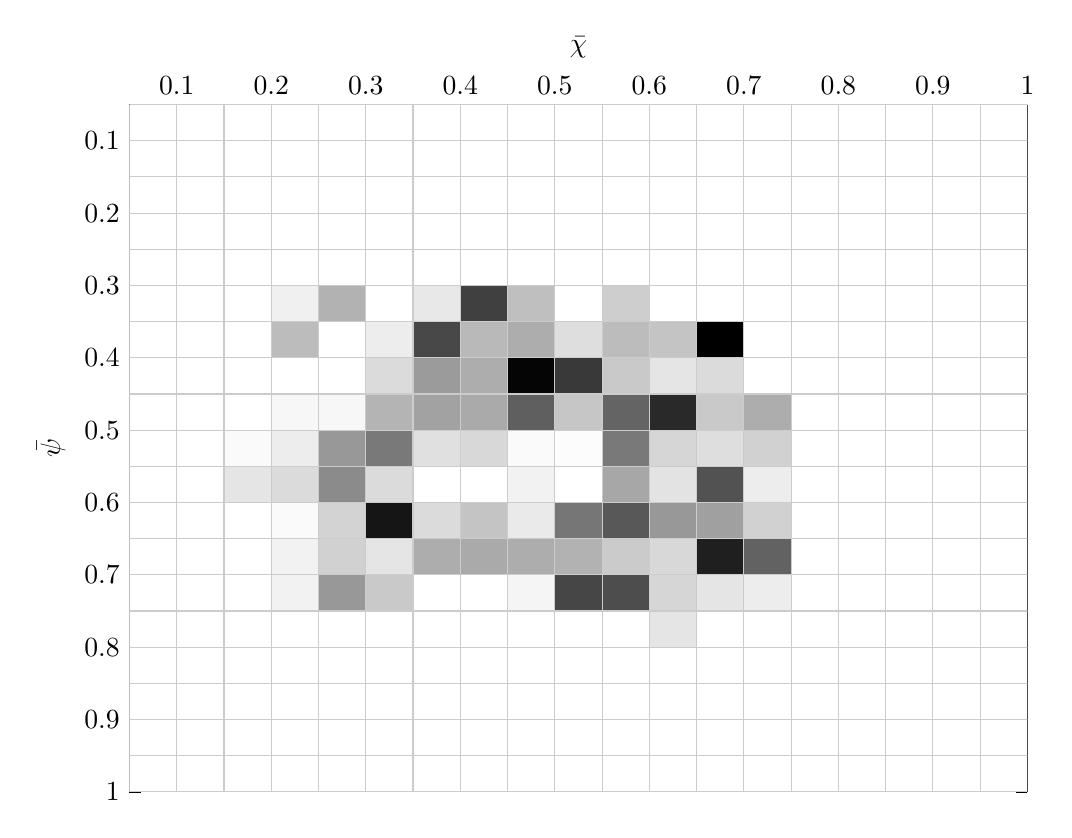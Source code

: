 % This file was created by matlab2tikz.
%
%The latest updates can be retrieved from
%  http://www.mathworks.com/matlabcentral/fileexchange/22022-matlab2tikz-matlab2tikz
%where you can also make suggestions and rate matlab2tikz.
%
\begin{tikzpicture}

\begin{axis}[%
width=4.49in,
height=3.436in,
at={(0.753in,0.478in)},
scale only axis,
separate axis lines,
every outer x axis line/.append style={black},
every x tick label/.append style={font=\color{black}},
every x tick/.append style={black},
xmin=0.05,
xmax=1,
xlabel={$\bar{\chi}$},
every outer y axis line/.append style={black},
every y tick label/.append style={font=\color{black}},
every y tick/.append style={black},
y dir=reverse,
ymin=0.05,
ymax=1,
ylabel={$\bar{\psi}$},
axis background/.style={fill=white},
xticklabel pos=right
]

\addplot[%
surf,
shader=flat corner, draw=white!80!black, colormap={mymap}{[1pt] rgb(0pt)=(1,1,1); rgb(63pt)=(0,0,0)}, mesh/rows=20]
table[row sep=crcr, point meta=\thisrow{c}] {%
%
x	y	c\\
0.05	0.05	0\\
0.05	0.1	0\\
0.05	0.15	0\\
0.05	0.2	0\\
0.05	0.25	0\\
0.05	0.3	0\\
0.05	0.35	0\\
0.05	0.4	0\\
0.05	0.45	0\\
0.05	0.5	0\\
0.05	0.55	0\\
0.05	0.6	0\\
0.05	0.65	0\\
0.05	0.7	0\\
0.05	0.75	0\\
0.05	0.8	0\\
0.05	0.85	0\\
0.05	0.9	0\\
0.05	0.95	0\\
0.05	1	0\\
0.1	0.05	0\\
0.1	0.1	0\\
0.1	0.15	0\\
0.1	0.2	0\\
0.1	0.25	0\\
0.1	0.3	0\\
0.1	0.35	0\\
0.1	0.4	0\\
0.1	0.45	0\\
0.1	0.5	0\\
0.1	0.55	0\\
0.1	0.6	0\\
0.1	0.65	0\\
0.1	0.7	0\\
0.1	0.75	0\\
0.1	0.8	0\\
0.1	0.85	0\\
0.1	0.9	0\\
0.1	0.95	0\\
0.1	1	0\\
0.15	0.05	0\\
0.15	0.1	0\\
0.15	0.15	0\\
0.15	0.2	0\\
0.15	0.25	0\\
0.15	0.3	0\\
0.15	0.35	0\\
0.15	0.4	0\\
0.15	0.45	0\\
0.15	0.5	10\\
0.15	0.55	50\\
0.15	0.6	0\\
0.15	0.65	0\\
0.15	0.7	0\\
0.15	0.75	0\\
0.15	0.8	0\\
0.15	0.85	0\\
0.15	0.9	0\\
0.15	0.95	0\\
0.15	1	0\\
0.2	0.05	0\\
0.2	0.1	0\\
0.2	0.15	0\\
0.2	0.2	0\\
0.2	0.25	0\\
0.2	0.3	30\\
0.2	0.35	130\\
0.2	0.4	0\\
0.2	0.45	15\\
0.2	0.5	35\\
0.2	0.55	70\\
0.2	0.6	10\\
0.2	0.65	25\\
0.2	0.7	25\\
0.2	0.75	0\\
0.2	0.8	0\\
0.2	0.85	0\\
0.2	0.9	0\\
0.2	0.95	0\\
0.2	1	0\\
0.25	0.05	0\\
0.25	0.1	0\\
0.25	0.15	0\\
0.25	0.2	0\\
0.25	0.25	0\\
0.25	0.3	150\\
0.25	0.35	0\\
0.25	0.4	0\\
0.25	0.45	15\\
0.25	0.5	200\\
0.25	0.55	225\\
0.25	0.6	85\\
0.25	0.65	90\\
0.25	0.7	200\\
0.25	0.75	0\\
0.25	0.8	0\\
0.25	0.85	0\\
0.25	0.9	0\\
0.25	0.95	0\\
0.25	1	0\\
0.3	0.05	0\\
0.3	0.1	0\\
0.3	0.15	0\\
0.3	0.2	0\\
0.3	0.25	0\\
0.3	0.3	0\\
0.3	0.35	35\\
0.3	0.4	70\\
0.3	0.45	145\\
0.3	0.5	260\\
0.3	0.55	70\\
0.3	0.6	455\\
0.3	0.65	50\\
0.3	0.7	105\\
0.3	0.75	0\\
0.3	0.8	0\\
0.3	0.85	0\\
0.3	0.9	0\\
0.3	0.95	0\\
0.3	1	0\\
0.35	0.05	0\\
0.35	0.1	0\\
0.35	0.15	0\\
0.35	0.2	0\\
0.35	0.25	0\\
0.35	0.3	45\\
0.35	0.35	355\\
0.35	0.4	195\\
0.35	0.45	180\\
0.35	0.5	60\\
0.35	0.55	0\\
0.35	0.6	70\\
0.35	0.65	160\\
0.35	0.7	0\\
0.35	0.75	0\\
0.35	0.8	0\\
0.35	0.85	0\\
0.35	0.9	0\\
0.35	0.95	0\\
0.35	1	0\\
0.4	0.05	0\\
0.4	0.1	0\\
0.4	0.15	0\\
0.4	0.2	0\\
0.4	0.25	0\\
0.4	0.3	370\\
0.4	0.35	135\\
0.4	0.4	160\\
0.4	0.45	165\\
0.4	0.5	75\\
0.4	0.55	0\\
0.4	0.6	115\\
0.4	0.65	165\\
0.4	0.7	0\\
0.4	0.75	0\\
0.4	0.8	0\\
0.4	0.85	0\\
0.4	0.9	0\\
0.4	0.95	0\\
0.4	1	0\\
0.45	0.05	0\\
0.45	0.1	0\\
0.45	0.15	0\\
0.45	0.2	0\\
0.45	0.25	0\\
0.45	0.3	125\\
0.45	0.35	160\\
0.45	0.4	485\\
0.45	0.45	310\\
0.45	0.5	10\\
0.45	0.55	25\\
0.45	0.6	40\\
0.45	0.65	160\\
0.45	0.7	20\\
0.45	0.75	0\\
0.45	0.8	0\\
0.45	0.85	0\\
0.45	0.9	0\\
0.45	0.95	0\\
0.45	1	0\\
0.5	0.05	0\\
0.5	0.1	0\\
0.5	0.15	0\\
0.5	0.2	0\\
0.5	0.25	0\\
0.5	0.3	0\\
0.5	0.35	65\\
0.5	0.4	385\\
0.5	0.45	110\\
0.5	0.5	5\\
0.5	0.55	0\\
0.5	0.6	265\\
0.5	0.65	150\\
0.5	0.7	360\\
0.5	0.75	0\\
0.5	0.8	0\\
0.5	0.85	0\\
0.5	0.9	0\\
0.5	0.95	0\\
0.5	1	0\\
0.55	0.05	0\\
0.55	0.1	0\\
0.55	0.15	0\\
0.55	0.2	0\\
0.55	0.25	0\\
0.55	0.3	95\\
0.55	0.35	130\\
0.55	0.4	105\\
0.55	0.45	300\\
0.55	0.5	260\\
0.55	0.55	170\\
0.55	0.6	325\\
0.55	0.65	100\\
0.55	0.7	345\\
0.55	0.75	0\\
0.55	0.8	0\\
0.55	0.85	0\\
0.55	0.9	0\\
0.55	0.95	0\\
0.55	1	0\\
0.6	0.05	0\\
0.6	0.1	0\\
0.6	0.15	0\\
0.6	0.2	0\\
0.6	0.25	0\\
0.6	0.3	0\\
0.6	0.35	115\\
0.6	0.4	50\\
0.6	0.45	415\\
0.6	0.5	80\\
0.6	0.55	55\\
0.6	0.6	200\\
0.6	0.65	75\\
0.6	0.7	80\\
0.6	0.75	50\\
0.6	0.8	0\\
0.6	0.85	0\\
0.6	0.9	0\\
0.6	0.95	0\\
0.6	1	0\\
0.65	0.05	0\\
0.65	0.1	0\\
0.65	0.15	0\\
0.65	0.2	0\\
0.65	0.25	0\\
0.65	0.3	0\\
0.65	0.35	495\\
0.65	0.4	70\\
0.65	0.45	105\\
0.65	0.5	65\\
0.65	0.55	335\\
0.65	0.6	185\\
0.65	0.65	435\\
0.65	0.7	50\\
0.65	0.75	0\\
0.65	0.8	0\\
0.65	0.85	0\\
0.65	0.9	0\\
0.65	0.95	0\\
0.65	1	0\\
0.7	0.05	0\\
0.7	0.1	0\\
0.7	0.15	0\\
0.7	0.2	0\\
0.7	0.25	0\\
0.7	0.3	0\\
0.7	0.35	0\\
0.7	0.4	0\\
0.7	0.45	160\\
0.7	0.5	90\\
0.7	0.55	35\\
0.7	0.6	90\\
0.7	0.65	305\\
0.7	0.7	35\\
0.7	0.75	0\\
0.7	0.8	0\\
0.7	0.85	0\\
0.7	0.9	0\\
0.7	0.95	0\\
0.7	1	0\\
0.75	0.05	0\\
0.75	0.1	0\\
0.75	0.15	0\\
0.75	0.2	0\\
0.75	0.25	0\\
0.75	0.3	0\\
0.75	0.35	0\\
0.75	0.4	0\\
0.75	0.45	0\\
0.75	0.5	0\\
0.75	0.55	0\\
0.75	0.6	0\\
0.75	0.65	0\\
0.75	0.7	0\\
0.75	0.75	0\\
0.75	0.8	0\\
0.75	0.85	0\\
0.75	0.9	0\\
0.75	0.95	0\\
0.75	1	0\\
0.8	0.05	0\\
0.8	0.1	0\\
0.8	0.15	0\\
0.8	0.2	0\\
0.8	0.25	0\\
0.8	0.3	0\\
0.8	0.35	0\\
0.8	0.4	0\\
0.8	0.45	0\\
0.8	0.5	0\\
0.8	0.55	0\\
0.8	0.6	0\\
0.8	0.65	0\\
0.8	0.7	0\\
0.8	0.75	0\\
0.8	0.8	0\\
0.8	0.85	0\\
0.8	0.9	0\\
0.8	0.95	0\\
0.8	1	0\\
0.85	0.05	0\\
0.85	0.1	0\\
0.85	0.15	0\\
0.85	0.2	0\\
0.85	0.25	0\\
0.85	0.3	0\\
0.85	0.35	0\\
0.85	0.4	0\\
0.85	0.45	0\\
0.85	0.5	0\\
0.85	0.55	0\\
0.85	0.6	0\\
0.85	0.65	0\\
0.85	0.7	0\\
0.85	0.75	0\\
0.85	0.8	0\\
0.85	0.85	0\\
0.85	0.9	0\\
0.85	0.95	0\\
0.85	1	0\\
0.9	0.05	0\\
0.9	0.1	0\\
0.9	0.15	0\\
0.9	0.2	0\\
0.9	0.25	0\\
0.9	0.3	0\\
0.9	0.35	0\\
0.9	0.4	0\\
0.9	0.45	0\\
0.9	0.5	0\\
0.9	0.55	0\\
0.9	0.6	0\\
0.9	0.65	0\\
0.9	0.7	0\\
0.9	0.75	0\\
0.9	0.8	0\\
0.9	0.85	0\\
0.9	0.9	0\\
0.9	0.95	0\\
0.9	1	0\\
0.95	0.05	0\\
0.95	0.1	0\\
0.95	0.15	0\\
0.95	0.2	0\\
0.95	0.25	0\\
0.95	0.3	0\\
0.95	0.35	0\\
0.95	0.4	0\\
0.95	0.45	0\\
0.95	0.5	0\\
0.95	0.55	0\\
0.95	0.6	0\\
0.95	0.65	0\\
0.95	0.7	0\\
0.95	0.75	0\\
0.95	0.8	0\\
0.95	0.85	0\\
0.95	0.9	0\\
0.95	0.95	0\\
0.95	1	0\\
1	0.05	0\\
1	0.1	0\\
1	0.15	0\\
1	0.2	0\\
1	0.25	0\\
1	0.3	0\\
1	0.35	0\\
1	0.4	0\\
1	0.45	0\\
1	0.5	0\\
1	0.55	0\\
1	0.6	0\\
1	0.65	0\\
1	0.7	0\\
1	0.75	0\\
1	0.8	0\\
1	0.85	0\\
1	0.9	0\\
1	0.95	0\\
1	1	0\\
};
\end{axis}
\end{tikzpicture}%
